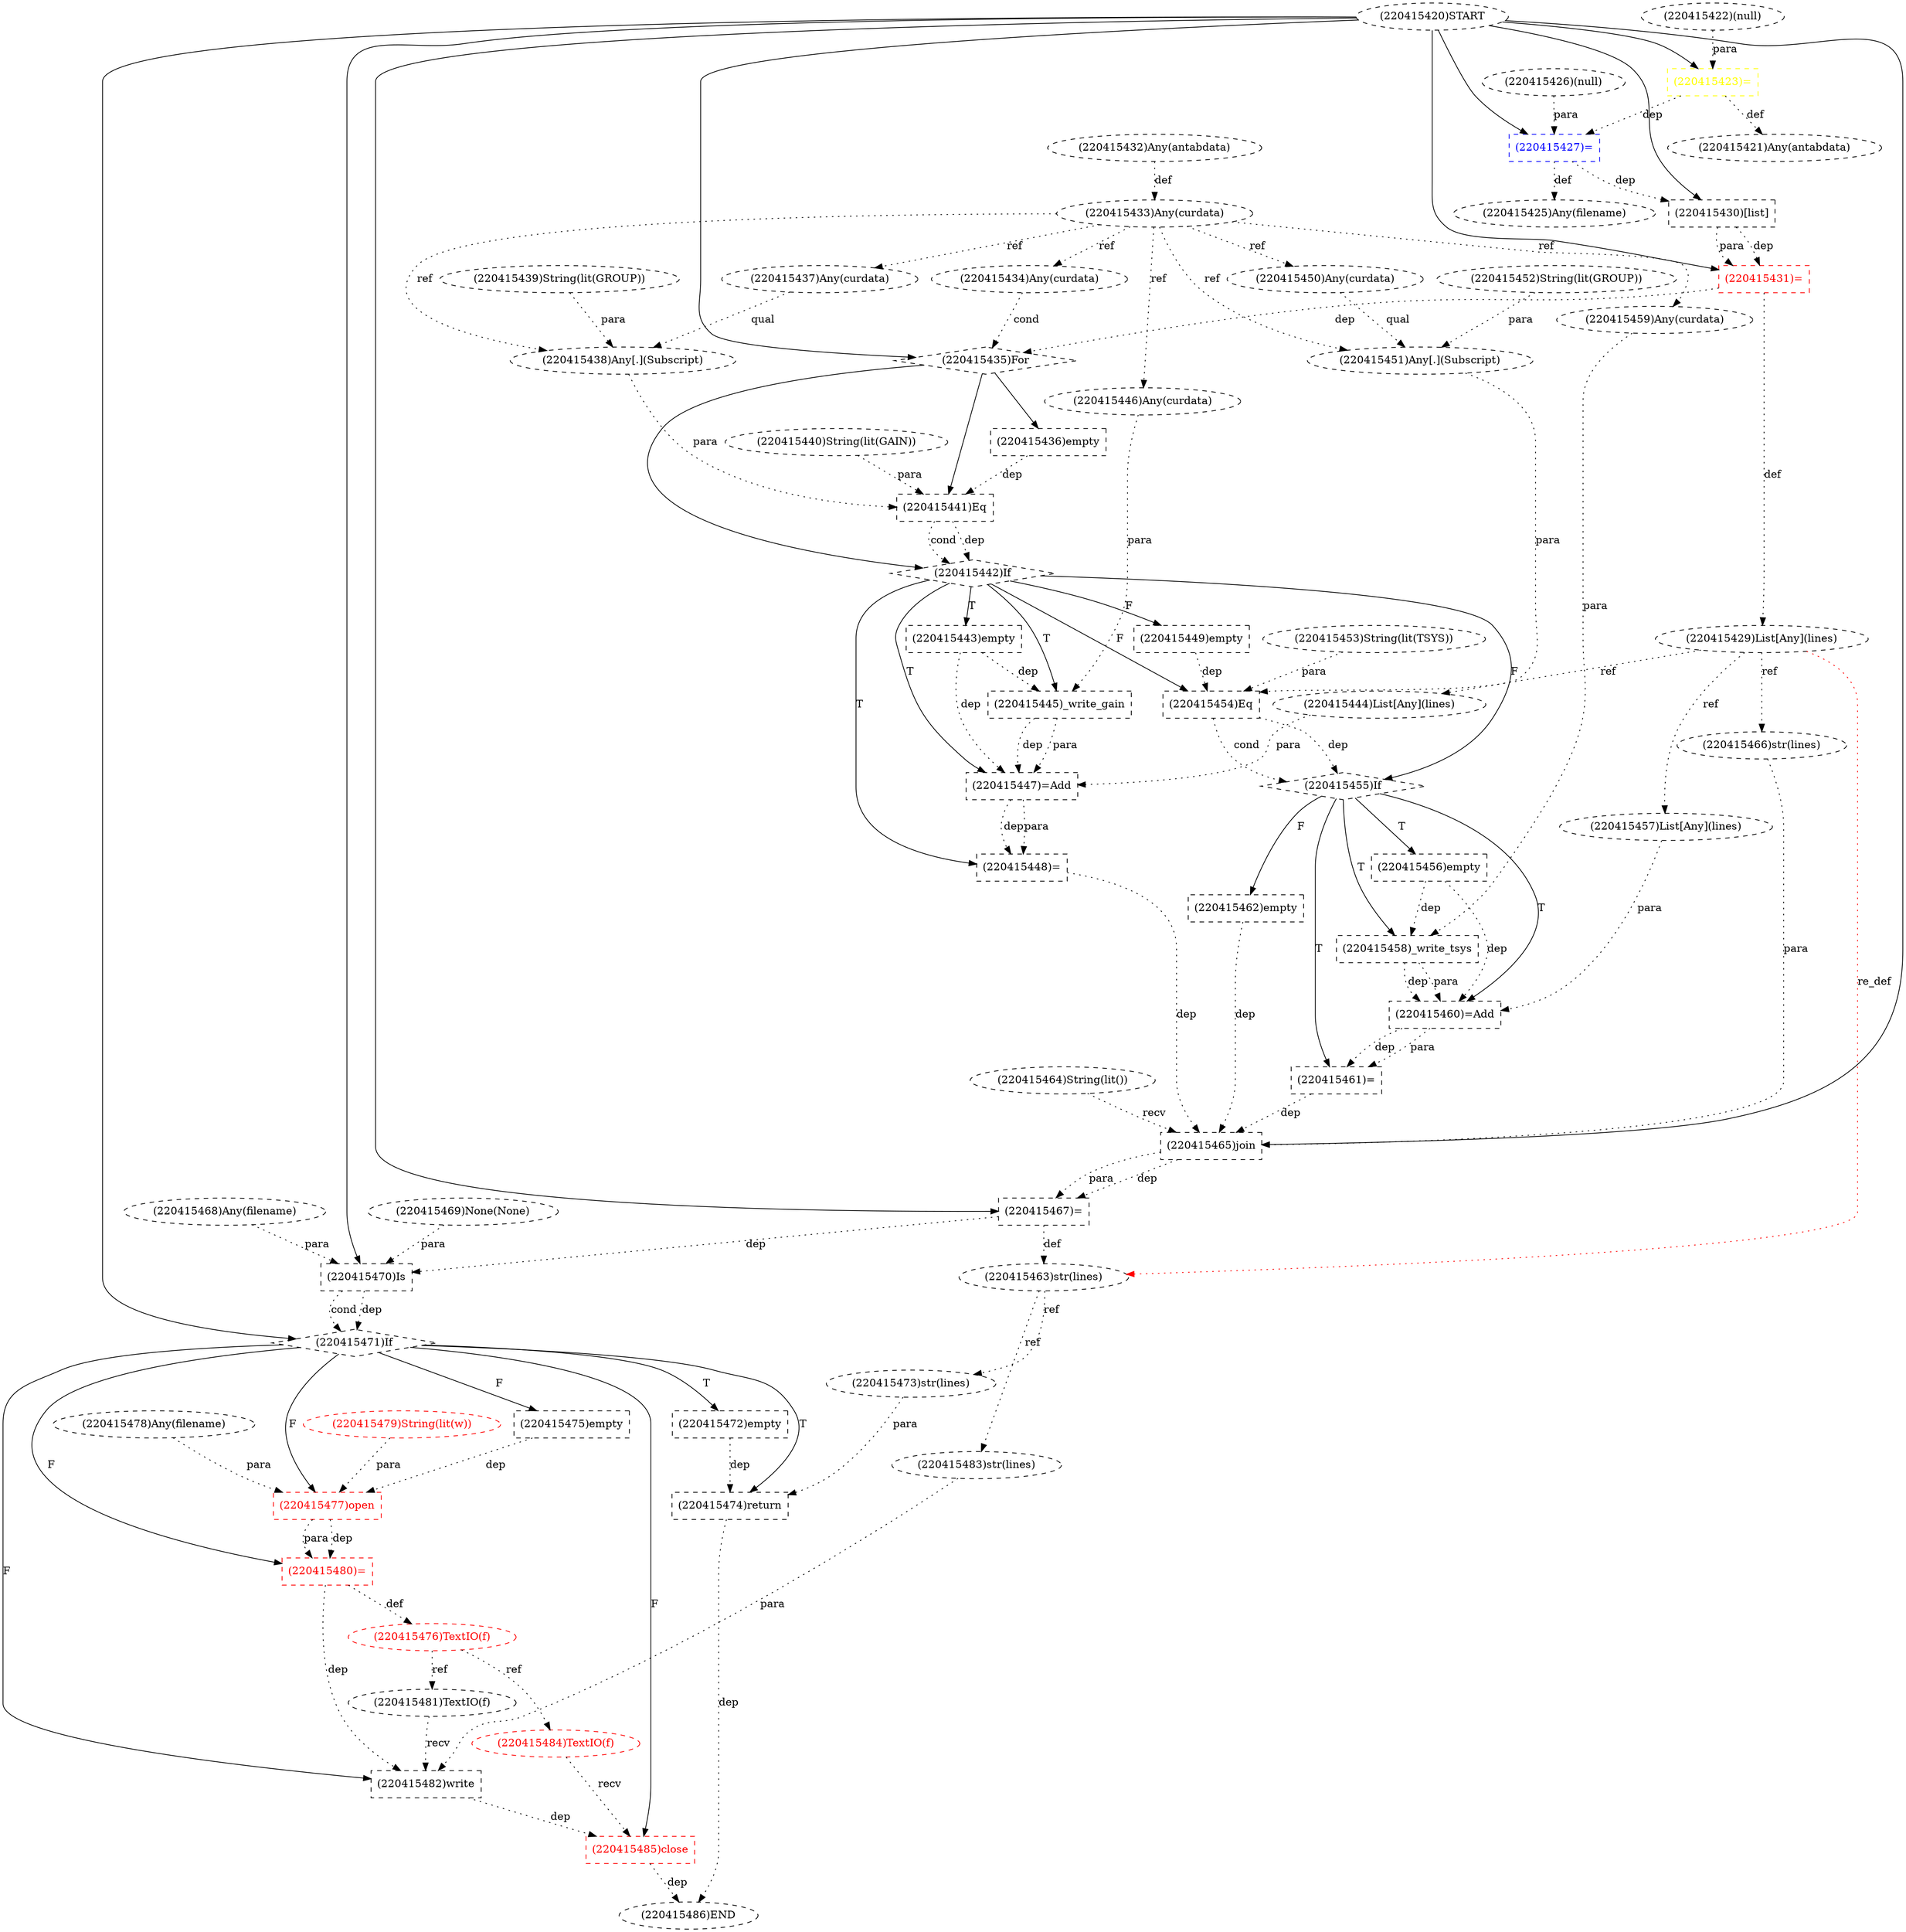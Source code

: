 digraph G {
1 [label="(220415447)=Add" shape=box style=dashed]
2 [label="(220415466)str(lines)" shape=ellipse style=dashed]
3 [label="(220415420)START" style=dashed]
4 [label="(220415481)TextIO(f)" shape=ellipse style=dashed]
5 [label="(220415427)=" shape=box style=dashed color=blue fontcolor=blue]
6 [label="(220415461)=" shape=box style=dashed]
7 [label="(220415482)write" shape=box style=dashed]
8 [label="(220415440)String(lit(GAIN))" shape=ellipse style=dashed]
9 [label="(220415479)String(lit(w))" shape=ellipse style=dashed color=red fontcolor=red]
10 [label="(220415465)join" shape=box style=dashed]
11 [label="(220415425)Any(filename)" shape=ellipse style=dashed]
12 [label="(220415453)String(lit(TSYS))" shape=ellipse style=dashed]
13 [label="(220415471)If" shape=diamond style=dashed]
14 [label="(220415470)Is" shape=box style=dashed]
15 [label="(220415460)=Add" shape=box style=dashed]
16 [label="(220415444)List[Any](lines)" shape=ellipse style=dashed]
17 [label="(220415486)END" style=dashed]
18 [label="(220415448)=" shape=box style=dashed]
19 [label="(220415431)=" shape=box style=dashed color=red fontcolor=red]
20 [label="(220415443)empty" shape=box style=dashed]
21 [label="(220415463)str(lines)" shape=ellipse style=dashed]
22 [label="(220415421)Any(antabdata)" shape=ellipse style=dashed]
23 [label="(220415477)open" shape=box style=dashed color=red fontcolor=red]
24 [label="(220415433)Any(curdata)" shape=ellipse style=dashed]
25 [label="(220415485)close" shape=box style=dashed color=red fontcolor=red]
26 [label="(220415452)String(lit(GROUP))" shape=ellipse style=dashed]
27 [label="(220415441)Eq" shape=box style=dashed]
28 [label="(220415464)String(lit())" shape=ellipse style=dashed]
29 [label="(220415454)Eq" shape=box style=dashed]
30 [label="(220415439)String(lit(GROUP))" shape=ellipse style=dashed]
31 [label="(220415436)empty" shape=box style=dashed]
32 [label="(220415442)If" shape=diamond style=dashed]
33 [label="(220415484)TextIO(f)" shape=ellipse style=dashed color=red fontcolor=red]
34 [label="(220415480)=" shape=box style=dashed color=red fontcolor=red]
35 [label="(220415455)If" shape=diamond style=dashed]
36 [label="(220415422)(null)" shape=ellipse style=dashed]
37 [label="(220415445)_write_gain" shape=box style=dashed]
38 [label="(220415467)=" shape=box style=dashed color=black fontcolor=black]
39 [label="(220415432)Any(antabdata)" shape=ellipse style=dashed]
40 [label="(220415434)Any(curdata)" shape=ellipse style=dashed]
41 [label="(220415459)Any(curdata)" shape=ellipse style=dashed]
42 [label="(220415426)(null)" shape=ellipse style=dashed]
43 [label="(220415462)empty" shape=box style=dashed]
44 [label="(220415435)For" shape=diamond style=dashed]
45 [label="(220415458)_write_tsys" shape=box style=dashed]
46 [label="(220415475)empty" shape=box style=dashed]
47 [label="(220415446)Any(curdata)" shape=ellipse style=dashed]
48 [label="(220415437)Any(curdata)" shape=ellipse style=dashed]
49 [label="(220415457)List[Any](lines)" shape=ellipse style=dashed]
50 [label="(220415472)empty" shape=box style=dashed]
51 [label="(220415474)return" shape=box style=dashed]
52 [label="(220415476)TextIO(f)" shape=ellipse style=dashed color=red fontcolor=red]
53 [label="(220415451)Any[.](Subscript)" shape=ellipse style=dashed]
54 [label="(220415478)Any(filename)" shape=ellipse style=dashed]
55 [label="(220415450)Any(curdata)" shape=ellipse style=dashed]
56 [label="(220415473)str(lines)" shape=ellipse style=dashed]
57 [label="(220415430)[list]" shape=box style=dashed]
58 [label="(220415438)Any[.](Subscript)" shape=ellipse style=dashed]
59 [label="(220415469)None(None)" shape=ellipse style=dashed]
60 [label="(220415429)List[Any](lines)" shape=ellipse style=dashed]
61 [label="(220415483)str(lines)" shape=ellipse style=dashed]
62 [label="(220415423)=" shape=box style=dashed color=yellow fontcolor=yellow]
63 [label="(220415456)empty" shape=box style=dashed]
64 [label="(220415468)Any(filename)" shape=ellipse style=dashed]
65 [label="(220415449)empty" shape=box style=dashed]
32 -> 1 [label="T"];
16 -> 1 [label="para" style=dotted];
37 -> 1 [label="dep" style=dotted];
37 -> 1 [label="para" style=dotted];
20 -> 1 [label="dep" style=dotted];
60 -> 2 [label="ref" style=dotted];
52 -> 4 [label="ref" style=dotted];
3 -> 5 [label="" style=solid];
42 -> 5 [label="para" style=dotted];
62 -> 5 [label="dep" style=dotted];
35 -> 6 [label="T"];
15 -> 6 [label="dep" style=dotted];
15 -> 6 [label="para" style=dotted];
13 -> 7 [label="F"];
4 -> 7 [label="recv" style=dotted];
61 -> 7 [label="para" style=dotted];
34 -> 7 [label="dep" style=dotted];
3 -> 10 [label="" style=solid];
28 -> 10 [label="recv" style=dotted];
2 -> 10 [label="para" style=dotted];
6 -> 10 [label="dep" style=dotted];
43 -> 10 [label="dep" style=dotted];
18 -> 10 [label="dep" style=dotted];
5 -> 11 [label="def" style=dotted];
3 -> 13 [label="" style=solid];
14 -> 13 [label="dep" style=dotted];
14 -> 13 [label="cond" style=dotted];
3 -> 14 [label="" style=solid];
64 -> 14 [label="para" style=dotted];
59 -> 14 [label="para" style=dotted];
38 -> 14 [label="dep" style=dotted];
35 -> 15 [label="T"];
49 -> 15 [label="para" style=dotted];
45 -> 15 [label="dep" style=dotted];
45 -> 15 [label="para" style=dotted];
63 -> 15 [label="dep" style=dotted];
60 -> 16 [label="ref" style=dotted];
51 -> 17 [label="dep" style=dotted];
25 -> 17 [label="dep" style=dotted];
32 -> 18 [label="T"];
1 -> 18 [label="dep" style=dotted];
1 -> 18 [label="para" style=dotted];
3 -> 19 [label="" style=solid];
57 -> 19 [label="dep" style=dotted];
57 -> 19 [label="para" style=dotted];
32 -> 20 [label="T"];
38 -> 21 [label="def" style=dotted];
60 -> 21 [label="re_def" style=dotted color=red];
62 -> 22 [label="def" style=dotted];
13 -> 23 [label="F"];
54 -> 23 [label="para" style=dotted];
9 -> 23 [label="para" style=dotted];
46 -> 23 [label="dep" style=dotted];
39 -> 24 [label="def" style=dotted];
13 -> 25 [label="F"];
33 -> 25 [label="recv" style=dotted];
7 -> 25 [label="dep" style=dotted];
44 -> 27 [label="" style=solid];
58 -> 27 [label="para" style=dotted];
8 -> 27 [label="para" style=dotted];
31 -> 27 [label="dep" style=dotted];
32 -> 29 [label="F"];
53 -> 29 [label="para" style=dotted];
12 -> 29 [label="para" style=dotted];
65 -> 29 [label="dep" style=dotted];
44 -> 31 [label="" style=solid];
44 -> 32 [label="" style=solid];
27 -> 32 [label="dep" style=dotted];
27 -> 32 [label="cond" style=dotted];
52 -> 33 [label="ref" style=dotted];
13 -> 34 [label="F"];
23 -> 34 [label="dep" style=dotted];
23 -> 34 [label="para" style=dotted];
32 -> 35 [label="F"];
29 -> 35 [label="dep" style=dotted];
29 -> 35 [label="cond" style=dotted];
32 -> 37 [label="T"];
47 -> 37 [label="para" style=dotted];
20 -> 37 [label="dep" style=dotted];
3 -> 38 [label="" style=solid];
10 -> 38 [label="dep" style=dotted];
10 -> 38 [label="para" style=dotted];
24 -> 40 [label="ref" style=dotted];
24 -> 41 [label="ref" style=dotted];
35 -> 43 [label="F"];
3 -> 44 [label="" style=solid];
40 -> 44 [label="cond" style=dotted];
19 -> 44 [label="dep" style=dotted];
35 -> 45 [label="T"];
41 -> 45 [label="para" style=dotted];
63 -> 45 [label="dep" style=dotted];
13 -> 46 [label="F"];
24 -> 47 [label="ref" style=dotted];
24 -> 48 [label="ref" style=dotted];
60 -> 49 [label="ref" style=dotted];
13 -> 50 [label="T"];
13 -> 51 [label="T"];
56 -> 51 [label="para" style=dotted];
50 -> 51 [label="dep" style=dotted];
34 -> 52 [label="def" style=dotted];
55 -> 53 [label="qual" style=dotted];
26 -> 53 [label="para" style=dotted];
24 -> 53 [label="ref" style=dotted];
24 -> 55 [label="ref" style=dotted];
21 -> 56 [label="ref" style=dotted];
3 -> 57 [label="" style=solid];
5 -> 57 [label="dep" style=dotted];
48 -> 58 [label="qual" style=dotted];
30 -> 58 [label="para" style=dotted];
24 -> 58 [label="ref" style=dotted];
19 -> 60 [label="def" style=dotted];
21 -> 61 [label="ref" style=dotted];
3 -> 62 [label="" style=solid];
36 -> 62 [label="para" style=dotted];
35 -> 63 [label="T"];
32 -> 65 [label="F"];
}